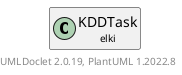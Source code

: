 @startuml
    remove .*\.(Instance|Par|Parameterizer|Factory)$
    set namespaceSeparator none
    hide empty fields
    hide empty methods

    class "<size:14>KDDTask.Par\n<size:10>elki" as elki.KDDTask.Par [[KDDTask.Par.html]] {
        ~inputStep: InputStep
        ~algorithmStep: AlgorithmStep
        ~evaluationStep: EvaluationStep
        ~settings: Collection<TrackedParameter>
        ~outputStep: OutputStep
        +configure(Parameterization): void
        +make(): KDDTask
    }

    interface "<size:14>Parameterizer\n<size:10>elki.utilities.optionhandling" as elki.utilities.optionhandling.Parameterizer [[utilities/optionhandling/Parameterizer.html]] {
        {abstract} +make(): Object
    }
    class "<size:14>KDDTask\n<size:10>elki" as elki.KDDTask [[KDDTask.html]]

    elki.utilities.optionhandling.Parameterizer <|.. elki.KDDTask.Par
    elki.KDDTask +-- elki.KDDTask.Par

    center footer UMLDoclet 2.0.19, PlantUML 1.2022.8
@enduml
